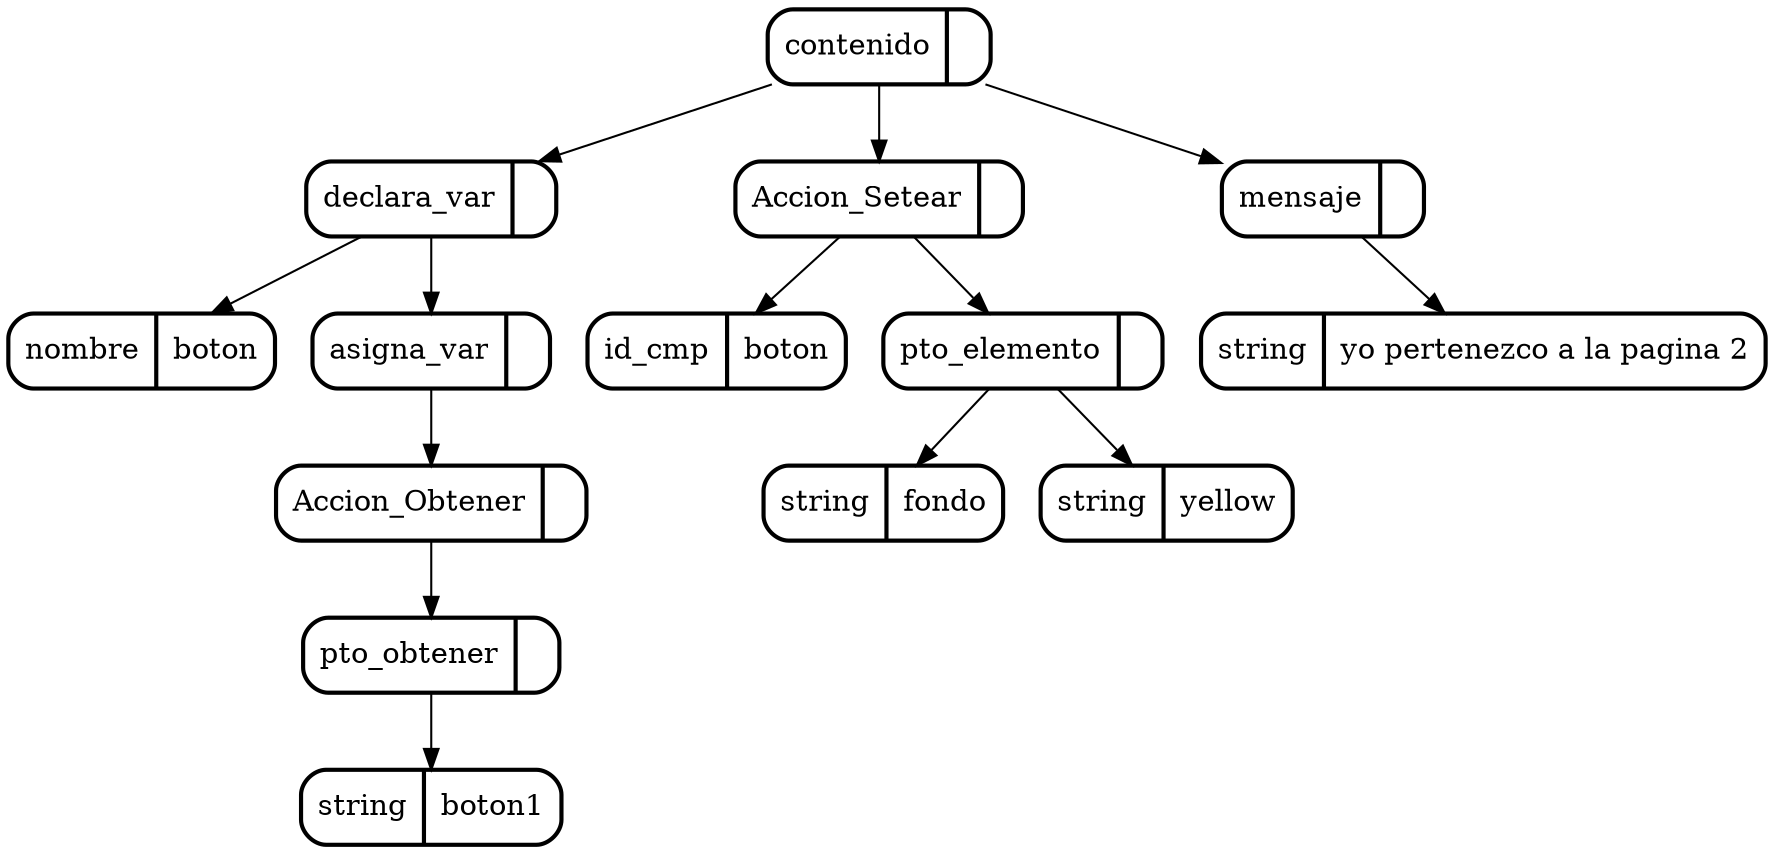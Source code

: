 digraph G {
node[shape=Mrecord]
7[label="contenido | ",style=bold]
5[label="declara_var | ",style=bold]
{7}->{5}
6[label="nombre | boton",style=bold]
{5}->{6}
4[label="asigna_var | ",style=bold]
{5}->{4}
3[label="Accion_Obtener | ",style=bold]
{4}->{3}
2[label="pto_obtener | ",style=bold]
{3}->{2}
1[label="string | boton1",style=bold]
{2}->{1}
11[label="Accion_Setear | ",style=bold]
{7}->{11}
12[label="id_cmp | boton",style=bold]
{11}->{12}
10[label="pto_elemento | ",style=bold]
{11}->{10}
8[label="string | fondo",style=bold]
{10}->{8}
9[label="string | yellow",style=bold]
{10}->{9}
14[label="mensaje | ",style=bold]
{7}->{14}
13[label="string |  yo pertenezco a la pagina 2",style=bold]
{14}->{13}

}